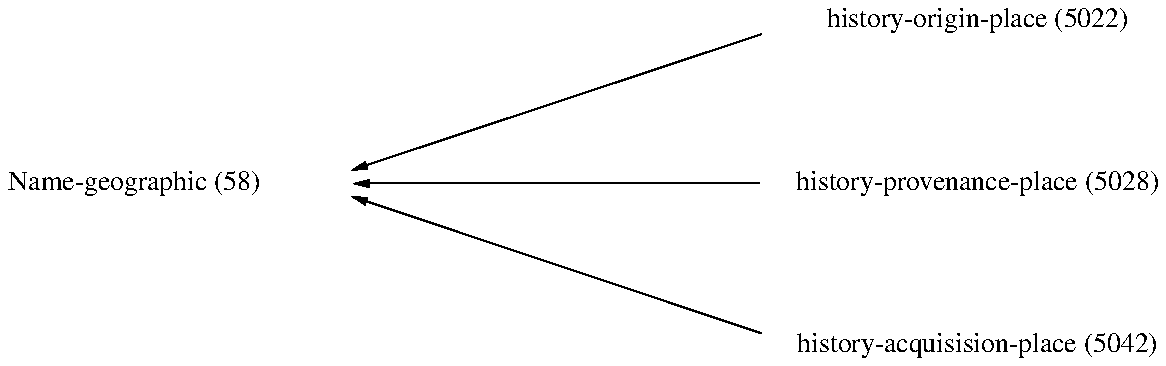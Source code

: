 .PS 6.0 3.0
BIGBOX: box invis wid 3 ht 2
A: box invis wid 2.2 "Name-geographic (58)" with .e at BIGBOX.w
B: box invis wid 2.2 "history-origin-place (5022)" with .w at BIGBOX.ne
C: box invis wid 2.2 "history-provenance-place (5028)" with .w at BIGBOX.e
D: box invis wid 2.2 "history-acquisision-place (5042)" with .w at BIGBOX.se
arrow <- chop from A.e to B.w
arrow <- chop from A.e to C.w 
arrow <- chop from A.e to D.w
.PE